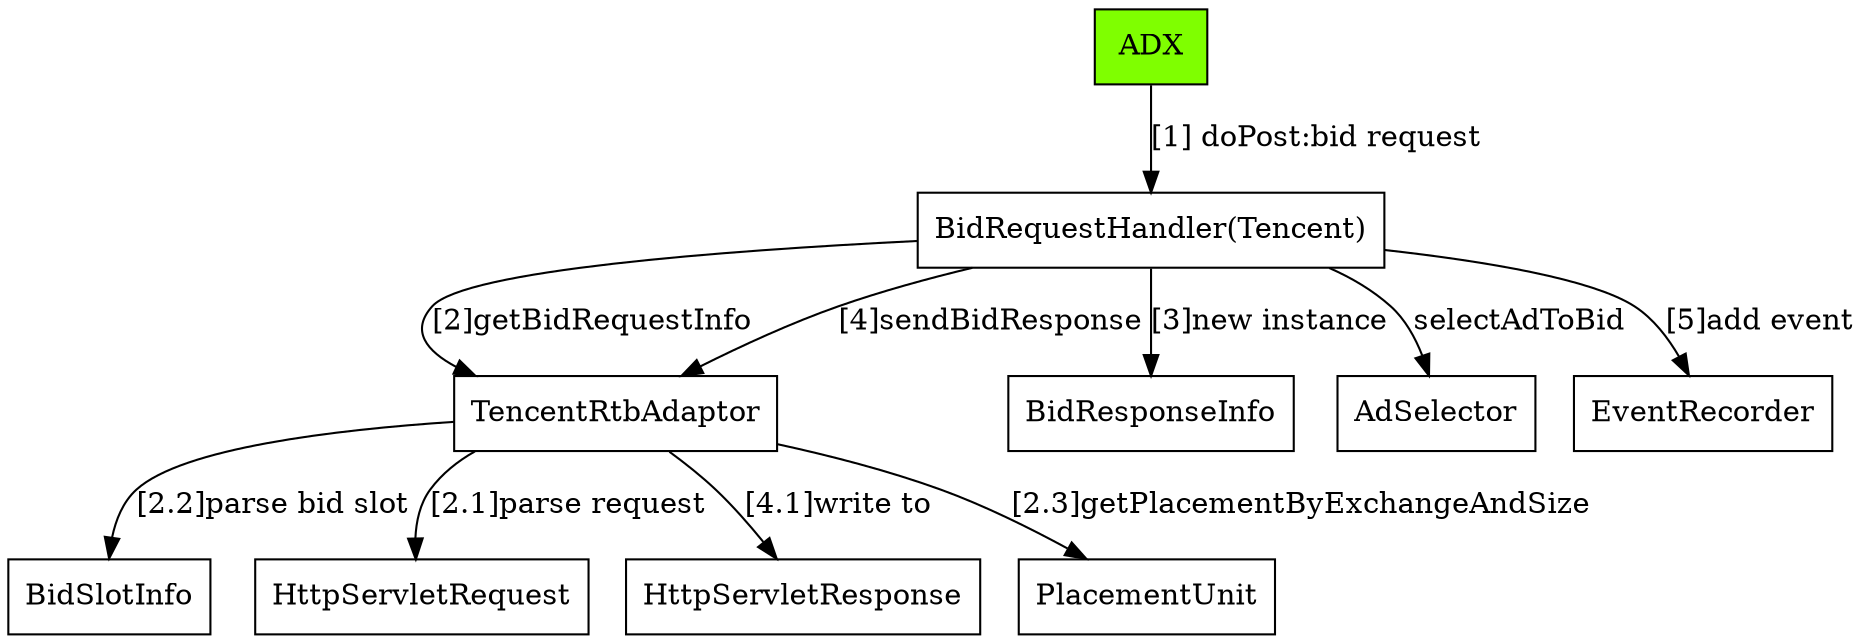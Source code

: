 digraph Bid {
	node [shape="record"];
	edge [style="solid"];
	#edge [style="dashed"];

	ADX [style="filled", color="black", fillcolor="chartreuse"];
	BidRequestHandler [label="BidRequestHandler(Tencent)"];
	TencentRtbAdaptor [label="TencentRtbAdaptor"];
	#BidRequestInfo;
	BidResponseInfo [label="BidResponseInfo"];
	BidSlotInfo;
	AdSelector;
	#BidInfo;
	EventRecorder;
	HttpServletRequest;
	HttpServletResponse;
	PlacementUnit;

	ADX->BidRequestHandler [label="[1] doPost:bid request"];
	BidRequestHandler->TencentRtbAdaptor [label="[2]getBidRequestInfo"];
	BidRequestHandler->BidResponseInfo [label="[3]new instance"];
	BidRequestHandler->TencentRtbAdaptor [label="[4]sendBidResponse"];
	BidRequestHandler->EventRecorder [label="[5]add event"];

	TencentRtbAdaptor->HttpServletRequest [label="[2.1]parse request"];
	TencentRtbAdaptor->BidSlotInfo [label="[2.2]parse bid slot"];
	TencentRtbAdaptor->PlacementUnit [label="[2.3]getPlacementByExchangeAndSize"];
	TencentRtbAdaptor->HttpServletResponse [label="[4.1]write to"];

	BidRequestHandler->AdSelector [label="selectAdToBid"];
}
